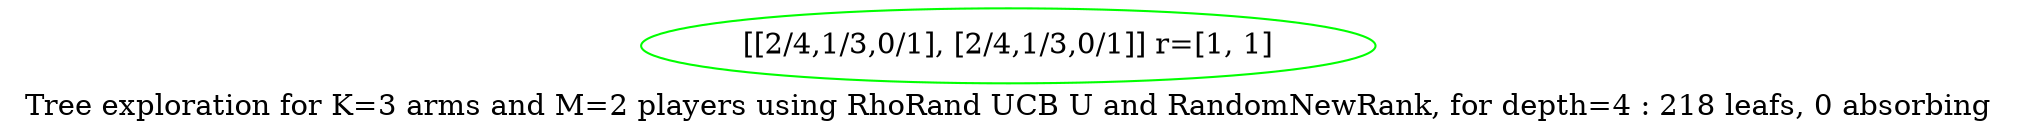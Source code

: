 digraph {
	overlap=false
	label="Tree exploration for K=3 arms and M=2 players using RhoRand UCB U and RandomNewRank, for depth=4 : 218 leafs, 0 absorbing"
	0 [label="[[2/4,1/3,0/1], [2/4,1/3,0/1]] r=[1, 1]" color=green]
}

